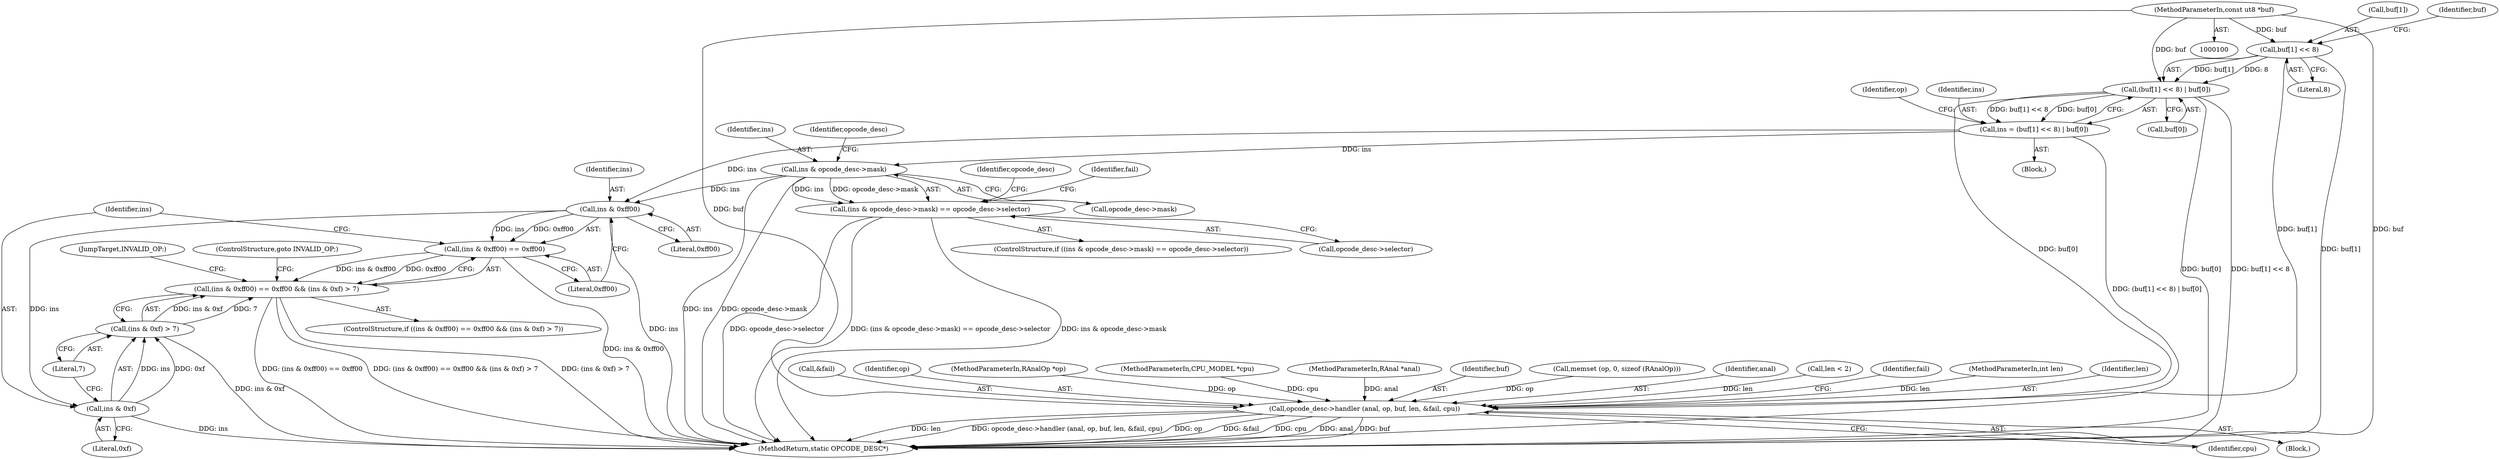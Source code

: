 digraph "0_radare2_b35530fa0681b27eba084de5527037ebfb397422@array" {
"1000119" [label="(Call,(buf[1] << 8) | buf[0])"];
"1000120" [label="(Call,buf[1] << 8)"];
"1000104" [label="(MethodParameterIn,const ut8 *buf)"];
"1000117" [label="(Call,ins = (buf[1] << 8) | buf[0])"];
"1000167" [label="(Call,ins & opcode_desc->mask)"];
"1000166" [label="(Call,(ins & opcode_desc->mask) == opcode_desc->selector)"];
"1000290" [label="(Call,ins & 0xff00)"];
"1000289" [label="(Call,(ins & 0xff00) == 0xff00)"];
"1000288" [label="(Call,(ins & 0xff00) == 0xff00 && (ins & 0xf) > 7)"];
"1000295" [label="(Call,ins & 0xf)"];
"1000294" [label="(Call,(ins & 0xf) > 7)"];
"1000221" [label="(Call,opcode_desc->handler (anal, op, buf, len, &fail, cpu))"];
"1000289" [label="(Call,(ins & 0xff00) == 0xff00)"];
"1000131" [label="(Identifier,op)"];
"1000167" [label="(Call,ins & opcode_desc->mask)"];
"1000226" [label="(Call,&fail)"];
"1000173" [label="(Identifier,opcode_desc)"];
"1000169" [label="(Call,opcode_desc->mask)"];
"1000117" [label="(Call,ins = (buf[1] << 8) | buf[0])"];
"1000168" [label="(Identifier,ins)"];
"1000223" [label="(Identifier,op)"];
"1000221" [label="(Call,opcode_desc->handler (anal, op, buf, len, &fail, cpu))"];
"1000104" [label="(MethodParameterIn,const ut8 *buf)"];
"1000301" [label="(JumpTarget,INVALID_OP:)"];
"1000172" [label="(Call,opcode_desc->selector)"];
"1000118" [label="(Identifier,ins)"];
"1000298" [label="(Literal,7)"];
"1000102" [label="(MethodParameterIn,RAnalOp *op)"];
"1000120" [label="(Call,buf[1] << 8)"];
"1000296" [label="(Identifier,ins)"];
"1000175" [label="(Block,)"];
"1000106" [label="(MethodParameterIn,CPU_MODEL *cpu)"];
"1000101" [label="(MethodParameterIn,RAnal *anal)"];
"1000163" [label="(Identifier,opcode_desc)"];
"1000125" [label="(Call,buf[0])"];
"1000224" [label="(Identifier,buf)"];
"1000130" [label="(Call,memset (op, 0, sizeof (RAnalOp)))"];
"1000121" [label="(Call,buf[1])"];
"1000165" [label="(ControlStructure,if ((ins & opcode_desc->mask) == opcode_desc->selector))"];
"1000166" [label="(Call,(ins & opcode_desc->mask) == opcode_desc->selector)"];
"1000126" [label="(Identifier,buf)"];
"1000222" [label="(Identifier,anal)"];
"1000110" [label="(Call,len < 2)"];
"1000230" [label="(Identifier,fail)"];
"1000177" [label="(Identifier,fail)"];
"1000105" [label="(MethodParameterIn,int len)"];
"1000294" [label="(Call,(ins & 0xf) > 7)"];
"1000225" [label="(Identifier,len)"];
"1000290" [label="(Call,ins & 0xff00)"];
"1000287" [label="(ControlStructure,if ((ins & 0xff00) == 0xff00 && (ins & 0xf) > 7))"];
"1000228" [label="(Identifier,cpu)"];
"1000292" [label="(Literal,0xff00)"];
"1000119" [label="(Call,(buf[1] << 8) | buf[0])"];
"1000297" [label="(Literal,0xf)"];
"1000291" [label="(Identifier,ins)"];
"1000293" [label="(Literal,0xff00)"];
"1000107" [label="(Block,)"];
"1000300" [label="(ControlStructure,goto INVALID_OP;)"];
"1000295" [label="(Call,ins & 0xf)"];
"1000360" [label="(MethodReturn,static OPCODE_DESC*)"];
"1000288" [label="(Call,(ins & 0xff00) == 0xff00 && (ins & 0xf) > 7)"];
"1000124" [label="(Literal,8)"];
"1000119" -> "1000117"  [label="AST: "];
"1000119" -> "1000125"  [label="CFG: "];
"1000120" -> "1000119"  [label="AST: "];
"1000125" -> "1000119"  [label="AST: "];
"1000117" -> "1000119"  [label="CFG: "];
"1000119" -> "1000360"  [label="DDG: buf[0]"];
"1000119" -> "1000360"  [label="DDG: buf[1] << 8"];
"1000119" -> "1000117"  [label="DDG: buf[1] << 8"];
"1000119" -> "1000117"  [label="DDG: buf[0]"];
"1000120" -> "1000119"  [label="DDG: buf[1]"];
"1000120" -> "1000119"  [label="DDG: 8"];
"1000104" -> "1000119"  [label="DDG: buf"];
"1000119" -> "1000221"  [label="DDG: buf[0]"];
"1000120" -> "1000124"  [label="CFG: "];
"1000121" -> "1000120"  [label="AST: "];
"1000124" -> "1000120"  [label="AST: "];
"1000126" -> "1000120"  [label="CFG: "];
"1000120" -> "1000360"  [label="DDG: buf[1]"];
"1000104" -> "1000120"  [label="DDG: buf"];
"1000120" -> "1000221"  [label="DDG: buf[1]"];
"1000104" -> "1000100"  [label="AST: "];
"1000104" -> "1000360"  [label="DDG: buf"];
"1000104" -> "1000221"  [label="DDG: buf"];
"1000117" -> "1000107"  [label="AST: "];
"1000118" -> "1000117"  [label="AST: "];
"1000131" -> "1000117"  [label="CFG: "];
"1000117" -> "1000360"  [label="DDG: (buf[1] << 8) | buf[0]"];
"1000117" -> "1000167"  [label="DDG: ins"];
"1000117" -> "1000290"  [label="DDG: ins"];
"1000167" -> "1000166"  [label="AST: "];
"1000167" -> "1000169"  [label="CFG: "];
"1000168" -> "1000167"  [label="AST: "];
"1000169" -> "1000167"  [label="AST: "];
"1000173" -> "1000167"  [label="CFG: "];
"1000167" -> "1000360"  [label="DDG: ins"];
"1000167" -> "1000360"  [label="DDG: opcode_desc->mask"];
"1000167" -> "1000166"  [label="DDG: ins"];
"1000167" -> "1000166"  [label="DDG: opcode_desc->mask"];
"1000167" -> "1000290"  [label="DDG: ins"];
"1000166" -> "1000165"  [label="AST: "];
"1000166" -> "1000172"  [label="CFG: "];
"1000172" -> "1000166"  [label="AST: "];
"1000177" -> "1000166"  [label="CFG: "];
"1000163" -> "1000166"  [label="CFG: "];
"1000166" -> "1000360"  [label="DDG: opcode_desc->selector"];
"1000166" -> "1000360"  [label="DDG: (ins & opcode_desc->mask) == opcode_desc->selector"];
"1000166" -> "1000360"  [label="DDG: ins & opcode_desc->mask"];
"1000290" -> "1000289"  [label="AST: "];
"1000290" -> "1000292"  [label="CFG: "];
"1000291" -> "1000290"  [label="AST: "];
"1000292" -> "1000290"  [label="AST: "];
"1000293" -> "1000290"  [label="CFG: "];
"1000290" -> "1000360"  [label="DDG: ins"];
"1000290" -> "1000289"  [label="DDG: ins"];
"1000290" -> "1000289"  [label="DDG: 0xff00"];
"1000290" -> "1000295"  [label="DDG: ins"];
"1000289" -> "1000288"  [label="AST: "];
"1000289" -> "1000293"  [label="CFG: "];
"1000293" -> "1000289"  [label="AST: "];
"1000296" -> "1000289"  [label="CFG: "];
"1000288" -> "1000289"  [label="CFG: "];
"1000289" -> "1000360"  [label="DDG: ins & 0xff00"];
"1000289" -> "1000288"  [label="DDG: ins & 0xff00"];
"1000289" -> "1000288"  [label="DDG: 0xff00"];
"1000288" -> "1000287"  [label="AST: "];
"1000288" -> "1000294"  [label="CFG: "];
"1000294" -> "1000288"  [label="AST: "];
"1000300" -> "1000288"  [label="CFG: "];
"1000301" -> "1000288"  [label="CFG: "];
"1000288" -> "1000360"  [label="DDG: (ins & 0xf) > 7"];
"1000288" -> "1000360"  [label="DDG: (ins & 0xff00) == 0xff00"];
"1000288" -> "1000360"  [label="DDG: (ins & 0xff00) == 0xff00 && (ins & 0xf) > 7"];
"1000294" -> "1000288"  [label="DDG: ins & 0xf"];
"1000294" -> "1000288"  [label="DDG: 7"];
"1000295" -> "1000294"  [label="AST: "];
"1000295" -> "1000297"  [label="CFG: "];
"1000296" -> "1000295"  [label="AST: "];
"1000297" -> "1000295"  [label="AST: "];
"1000298" -> "1000295"  [label="CFG: "];
"1000295" -> "1000360"  [label="DDG: ins"];
"1000295" -> "1000294"  [label="DDG: ins"];
"1000295" -> "1000294"  [label="DDG: 0xf"];
"1000294" -> "1000298"  [label="CFG: "];
"1000298" -> "1000294"  [label="AST: "];
"1000294" -> "1000360"  [label="DDG: ins & 0xf"];
"1000221" -> "1000175"  [label="AST: "];
"1000221" -> "1000228"  [label="CFG: "];
"1000222" -> "1000221"  [label="AST: "];
"1000223" -> "1000221"  [label="AST: "];
"1000224" -> "1000221"  [label="AST: "];
"1000225" -> "1000221"  [label="AST: "];
"1000226" -> "1000221"  [label="AST: "];
"1000228" -> "1000221"  [label="AST: "];
"1000230" -> "1000221"  [label="CFG: "];
"1000221" -> "1000360"  [label="DDG: len"];
"1000221" -> "1000360"  [label="DDG: opcode_desc->handler (anal, op, buf, len, &fail, cpu)"];
"1000221" -> "1000360"  [label="DDG: op"];
"1000221" -> "1000360"  [label="DDG: &fail"];
"1000221" -> "1000360"  [label="DDG: cpu"];
"1000221" -> "1000360"  [label="DDG: anal"];
"1000221" -> "1000360"  [label="DDG: buf"];
"1000101" -> "1000221"  [label="DDG: anal"];
"1000130" -> "1000221"  [label="DDG: op"];
"1000102" -> "1000221"  [label="DDG: op"];
"1000110" -> "1000221"  [label="DDG: len"];
"1000105" -> "1000221"  [label="DDG: len"];
"1000106" -> "1000221"  [label="DDG: cpu"];
}
